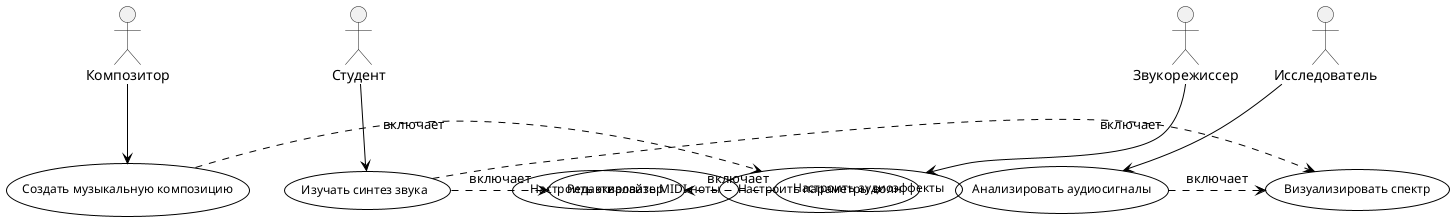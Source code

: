 @startuml UsecaseDiagramDreamSynth

skinparam monochrome true
skinparam shadowing false
skinparam usecaseFontSize 12
skinparam usecaseFontName Arial
skinparam usecaseBorderThickness 1
skinparam usecaseBackgroundColor none
skinparam usecaseBorderColor black
skinparam ArrowColor black

actor "Композитор" as Composer
actor "Звукорежиссер" as SoundEngineer
actor "Исследователь" as Researcher
actor "Студент" as Student

Composer --> (Создать музыкальную композицию)
SoundEngineer --> (Настроить аудиоэффекты)
Researcher --> (Анализировать аудиосигналы)
Student --> (Изучать синтез звука)

(Создать музыкальную композицию) .> (Редактировать MIDI-ноты) : включает
(Создать музыкальную композицию) .> (Настроить параметры волн) : включает
(Настроить аудиоэффекты) .> (Настроить эквалайзер) : включает
(Настроить аудиоэффекты) .> (Настроить параметры волн) : включает
(Анализировать аудиосигналы) .> (Визуализировать спектр) : включает
(Изучать синтез звука) .> (Визуализировать спектр) : включает
(Изучать синтез звука) .> (Редактировать MIDI-ноты) : включает
(Изучать синтез звука) .> (Настроить эквалайзер) : включает

@enduml